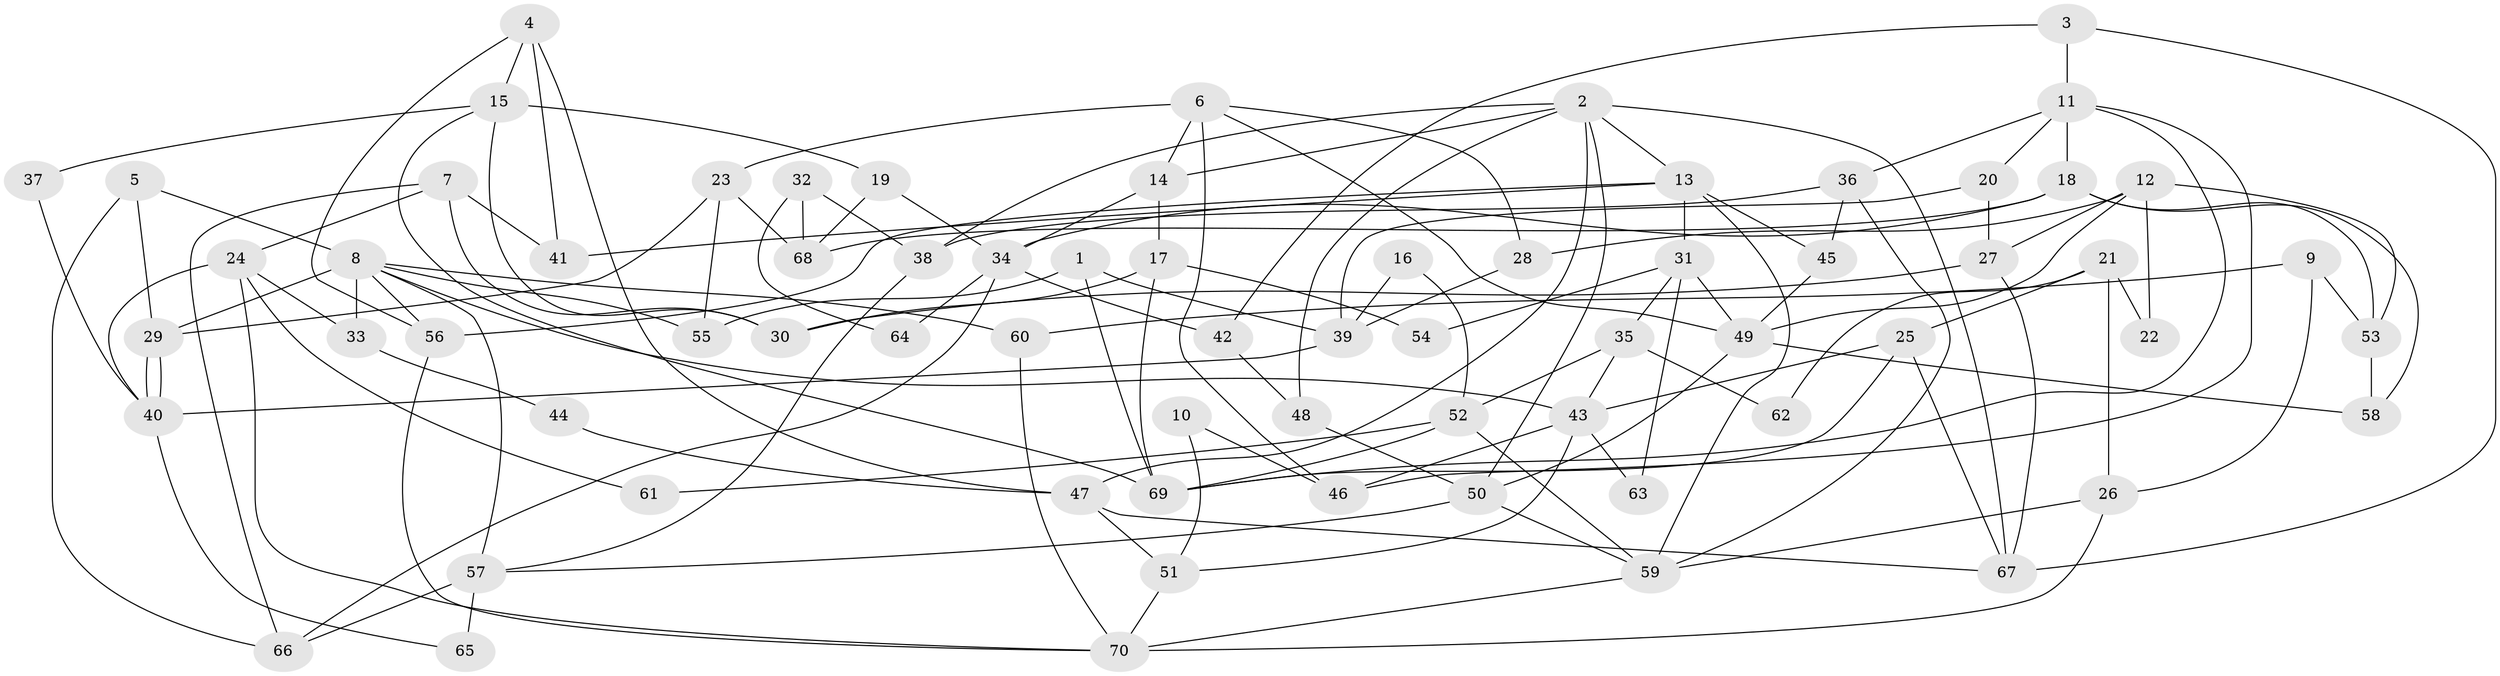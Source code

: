 // Generated by graph-tools (version 1.1) at 2025/26/03/09/25 03:26:14]
// undirected, 70 vertices, 140 edges
graph export_dot {
graph [start="1"]
  node [color=gray90,style=filled];
  1;
  2;
  3;
  4;
  5;
  6;
  7;
  8;
  9;
  10;
  11;
  12;
  13;
  14;
  15;
  16;
  17;
  18;
  19;
  20;
  21;
  22;
  23;
  24;
  25;
  26;
  27;
  28;
  29;
  30;
  31;
  32;
  33;
  34;
  35;
  36;
  37;
  38;
  39;
  40;
  41;
  42;
  43;
  44;
  45;
  46;
  47;
  48;
  49;
  50;
  51;
  52;
  53;
  54;
  55;
  56;
  57;
  58;
  59;
  60;
  61;
  62;
  63;
  64;
  65;
  66;
  67;
  68;
  69;
  70;
  1 -- 69;
  1 -- 39;
  1 -- 55;
  2 -- 67;
  2 -- 47;
  2 -- 13;
  2 -- 14;
  2 -- 38;
  2 -- 48;
  2 -- 50;
  3 -- 11;
  3 -- 42;
  3 -- 67;
  4 -- 47;
  4 -- 56;
  4 -- 15;
  4 -- 41;
  5 -- 29;
  5 -- 8;
  5 -- 66;
  6 -- 28;
  6 -- 14;
  6 -- 23;
  6 -- 46;
  6 -- 49;
  7 -- 41;
  7 -- 66;
  7 -- 24;
  7 -- 30;
  8 -- 57;
  8 -- 55;
  8 -- 29;
  8 -- 33;
  8 -- 43;
  8 -- 56;
  8 -- 60;
  9 -- 53;
  9 -- 60;
  9 -- 26;
  10 -- 46;
  10 -- 51;
  11 -- 36;
  11 -- 69;
  11 -- 18;
  11 -- 20;
  11 -- 46;
  12 -- 49;
  12 -- 27;
  12 -- 22;
  12 -- 28;
  12 -- 53;
  13 -- 31;
  13 -- 41;
  13 -- 45;
  13 -- 56;
  13 -- 59;
  14 -- 34;
  14 -- 17;
  15 -- 19;
  15 -- 30;
  15 -- 37;
  15 -- 69;
  16 -- 39;
  16 -- 52;
  17 -- 30;
  17 -- 54;
  17 -- 69;
  18 -- 53;
  18 -- 34;
  18 -- 58;
  18 -- 68;
  19 -- 68;
  19 -- 34;
  20 -- 27;
  20 -- 39;
  21 -- 25;
  21 -- 26;
  21 -- 22;
  21 -- 62;
  23 -- 29;
  23 -- 55;
  23 -- 68;
  24 -- 70;
  24 -- 33;
  24 -- 40;
  24 -- 61;
  25 -- 69;
  25 -- 43;
  25 -- 67;
  26 -- 59;
  26 -- 70;
  27 -- 67;
  27 -- 30;
  28 -- 39;
  29 -- 40;
  29 -- 40;
  31 -- 49;
  31 -- 35;
  31 -- 54;
  31 -- 63;
  32 -- 68;
  32 -- 38;
  32 -- 64;
  33 -- 44;
  34 -- 66;
  34 -- 42;
  34 -- 64;
  35 -- 52;
  35 -- 43;
  35 -- 62;
  36 -- 45;
  36 -- 59;
  36 -- 38;
  37 -- 40;
  38 -- 57;
  39 -- 40;
  40 -- 65;
  42 -- 48;
  43 -- 46;
  43 -- 51;
  43 -- 63;
  44 -- 47;
  45 -- 49;
  47 -- 51;
  47 -- 67;
  48 -- 50;
  49 -- 50;
  49 -- 58;
  50 -- 59;
  50 -- 57;
  51 -- 70;
  52 -- 69;
  52 -- 59;
  52 -- 61;
  53 -- 58;
  56 -- 70;
  57 -- 65;
  57 -- 66;
  59 -- 70;
  60 -- 70;
}
